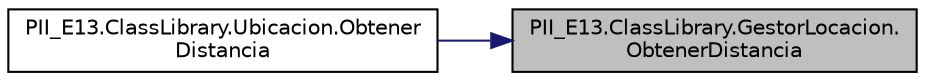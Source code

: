 digraph "PII_E13.ClassLibrary.GestorLocacion.ObtenerDistancia"
{
 // INTERACTIVE_SVG=YES
 // LATEX_PDF_SIZE
  edge [fontname="Helvetica",fontsize="10",labelfontname="Helvetica",labelfontsize="10"];
  node [fontname="Helvetica",fontsize="10",shape=record];
  rankdir="RL";
  Node1 [label="PII_E13.ClassLibrary.GestorLocacion.\lObtenerDistancia",height=0.2,width=0.4,color="black", fillcolor="grey75", style="filled", fontcolor="black",tooltip="Sirve para obtener la distancia entre dos ubicaciones."];
  Node1 -> Node2 [dir="back",color="midnightblue",fontsize="10",style="solid",fontname="Helvetica"];
  Node2 [label="PII_E13.ClassLibrary.Ubicacion.Obtener\lDistancia",height=0.2,width=0.4,color="black", fillcolor="white", style="filled",URL="$classPII_E13.ClassLibrary_1_1Ubicacion.html#a55ca45c44007e8a87003544f1380f528",tooltip="Delega la responsabilidad de calcular la distancia al gestor."];
}
